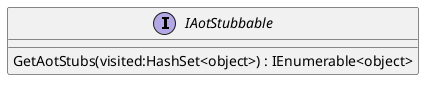 @startuml
interface IAotStubbable {
    GetAotStubs(visited:HashSet<object>) : IEnumerable<object>
}
@enduml
